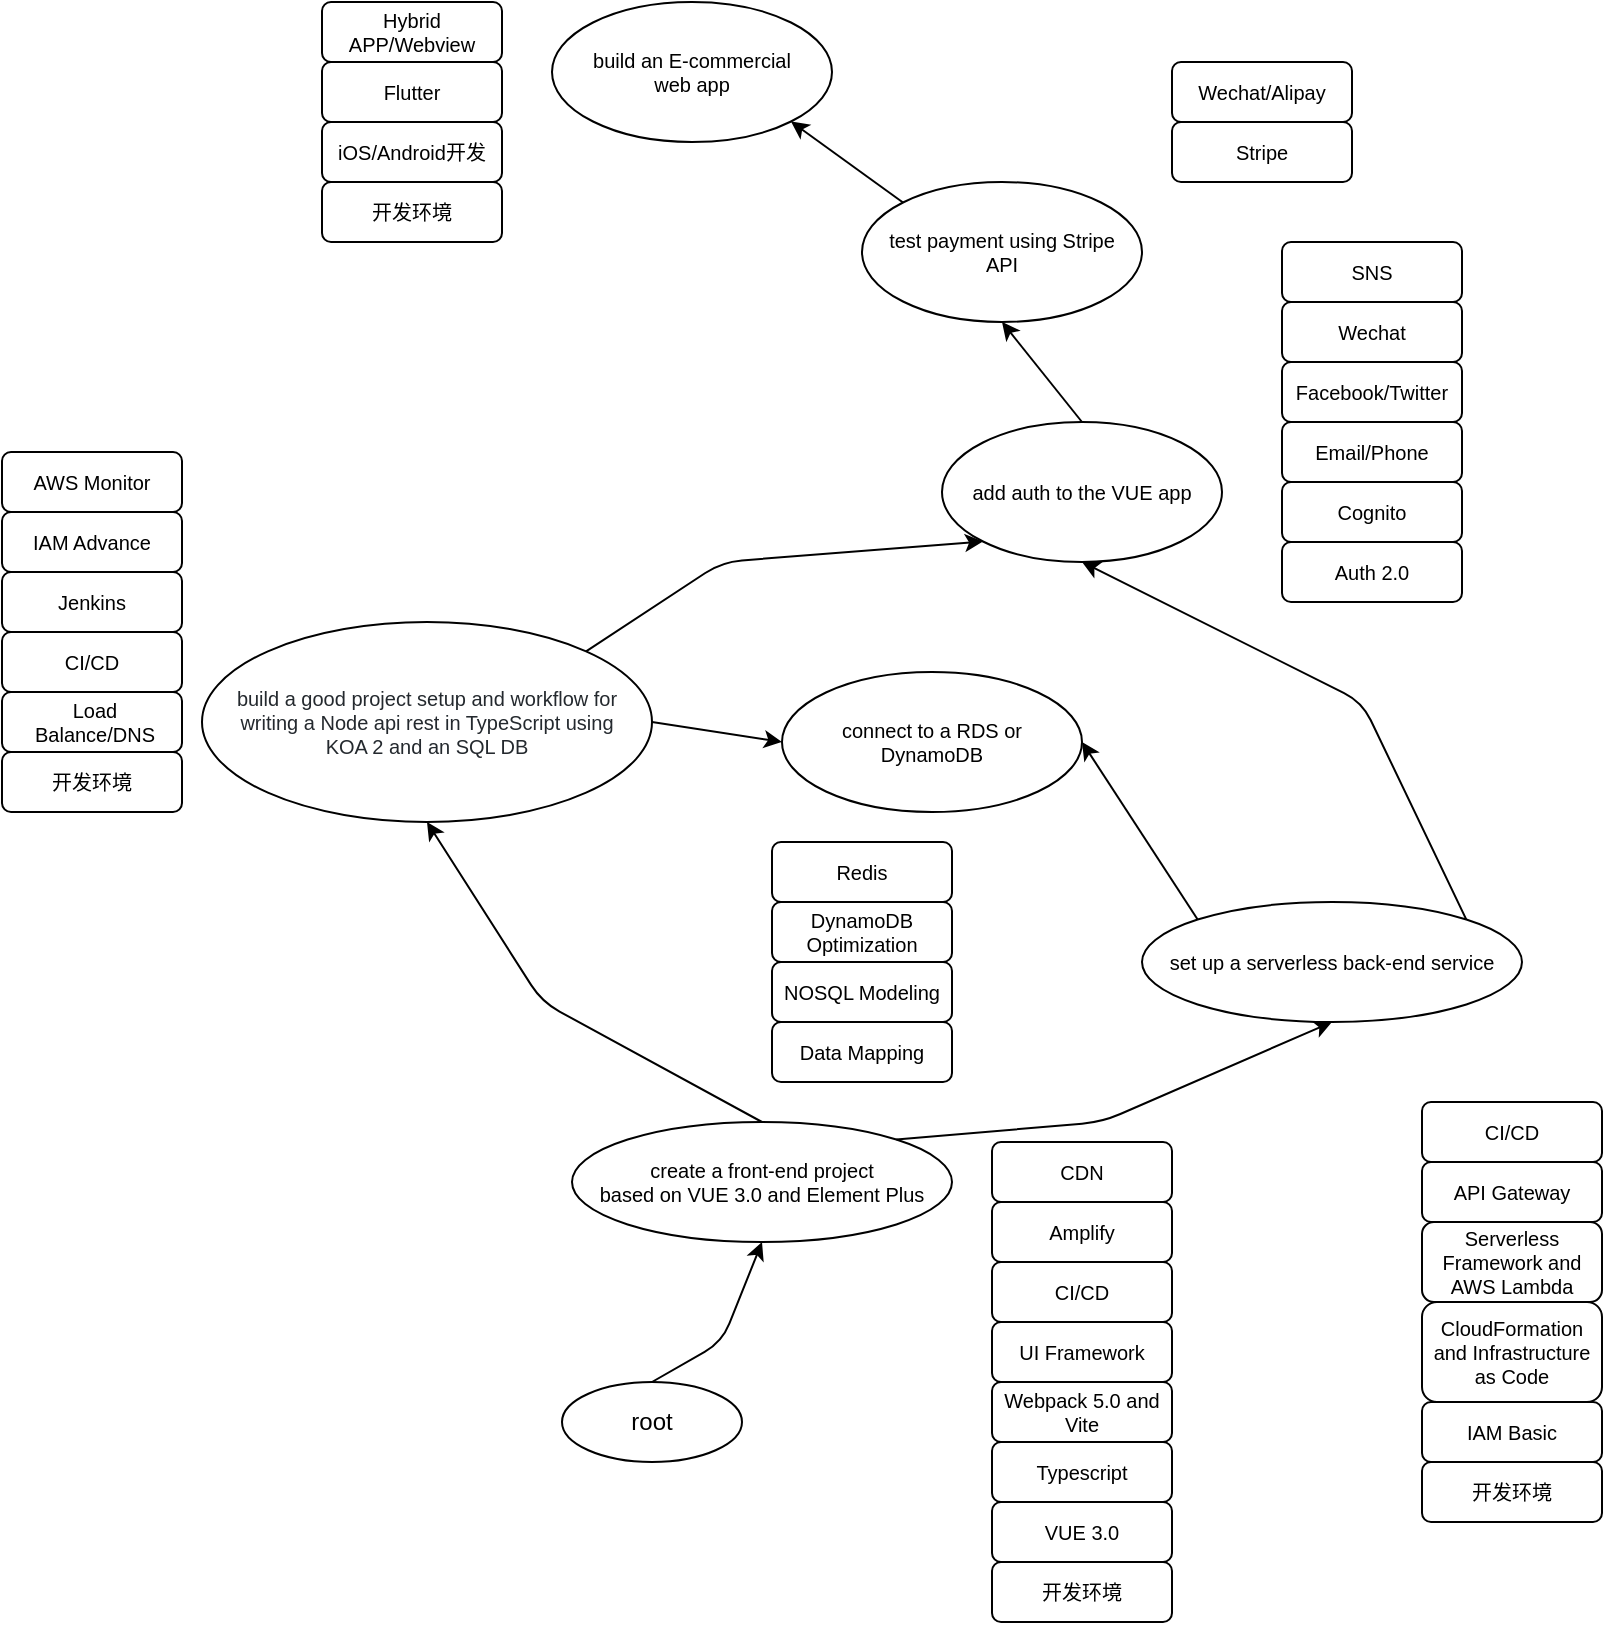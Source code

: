<mxfile version="14.0.1" type="github" pages="2">
  <diagram id="wDrhhhbncnmPJ3qnjKnf" name="full-stack-developer">
    <mxGraphModel dx="1426" dy="769" grid="1" gridSize="10" guides="1" tooltips="1" connect="1" arrows="1" fold="1" page="1" pageScale="1" pageWidth="850" pageHeight="1100" math="0" shadow="0">
      <root>
        <mxCell id="0" />
        <mxCell id="1" parent="0" />
        <mxCell id="trvjEH5c3W9_KcDelt6N-1" value="root" style="ellipse;whiteSpace=wrap;html=1;" parent="1" vertex="1">
          <mxGeometry x="300" y="810" width="90" height="40" as="geometry" />
        </mxCell>
        <mxCell id="trvjEH5c3W9_KcDelt6N-2" value="create a front-end project&lt;br style=&quot;font-size: 10px&quot;&gt;based on VUE 3.0 and Element Plus" style="ellipse;whiteSpace=wrap;html=1;fontSize=10;" parent="1" vertex="1">
          <mxGeometry x="305" y="680" width="190" height="60" as="geometry" />
        </mxCell>
        <mxCell id="trvjEH5c3W9_KcDelt6N-3" value="set up a serverless back-end service" style="ellipse;whiteSpace=wrap;html=1;fontSize=10;" parent="1" vertex="1">
          <mxGeometry x="590" y="570" width="190" height="60" as="geometry" />
        </mxCell>
        <mxCell id="trvjEH5c3W9_KcDelt6N-4" value="&lt;span style=&quot;color: rgb(36 , 41 , 46) ; font-size: 10px ; background-color: rgb(255 , 255 , 255)&quot;&gt;build a good project setup and workflow for writing a Node api rest in TypeScript using KOA 2 and an SQL DB&lt;/span&gt;" style="ellipse;whiteSpace=wrap;html=1;fontSize=10;spacingTop=0;spacingLeft=10;spacingRight=10;" parent="1" vertex="1">
          <mxGeometry x="120" y="430" width="225" height="100" as="geometry" />
        </mxCell>
        <mxCell id="trvjEH5c3W9_KcDelt6N-5" value="" style="endArrow=classic;html=1;fontSize=10;entryX=0.5;entryY=1;entryDx=0;entryDy=0;exitX=0.5;exitY=0;exitDx=0;exitDy=0;" parent="1" source="trvjEH5c3W9_KcDelt6N-1" target="trvjEH5c3W9_KcDelt6N-2" edge="1">
          <mxGeometry width="50" height="50" relative="1" as="geometry">
            <mxPoint x="180" y="590" as="sourcePoint" />
            <mxPoint x="230" y="540" as="targetPoint" />
            <Array as="points">
              <mxPoint x="380" y="790" />
            </Array>
          </mxGeometry>
        </mxCell>
        <mxCell id="trvjEH5c3W9_KcDelt6N-6" value="" style="endArrow=classic;html=1;fontSize=10;entryX=0.5;entryY=1;entryDx=0;entryDy=0;exitX=1;exitY=0;exitDx=0;exitDy=0;" parent="1" source="trvjEH5c3W9_KcDelt6N-2" target="trvjEH5c3W9_KcDelt6N-3" edge="1">
          <mxGeometry width="50" height="50" relative="1" as="geometry">
            <mxPoint x="180" y="590" as="sourcePoint" />
            <mxPoint x="230" y="540" as="targetPoint" />
            <Array as="points">
              <mxPoint x="570" y="680" />
            </Array>
          </mxGeometry>
        </mxCell>
        <mxCell id="trvjEH5c3W9_KcDelt6N-7" value="" style="endArrow=classic;html=1;fontSize=10;entryX=0.5;entryY=1;entryDx=0;entryDy=0;exitX=0.5;exitY=0;exitDx=0;exitDy=0;" parent="1" source="trvjEH5c3W9_KcDelt6N-2" target="trvjEH5c3W9_KcDelt6N-4" edge="1">
          <mxGeometry width="50" height="50" relative="1" as="geometry">
            <mxPoint x="180" y="590" as="sourcePoint" />
            <mxPoint x="230" y="540" as="targetPoint" />
            <Array as="points">
              <mxPoint x="290" y="620" />
            </Array>
          </mxGeometry>
        </mxCell>
        <mxCell id="trvjEH5c3W9_KcDelt6N-8" value="add auth to the VUE app" style="ellipse;whiteSpace=wrap;html=1;fontSize=10;" parent="1" vertex="1">
          <mxGeometry x="490" y="330" width="140" height="70" as="geometry" />
        </mxCell>
        <mxCell id="trvjEH5c3W9_KcDelt6N-9" value="" style="endArrow=classic;html=1;fontSize=10;entryX=0;entryY=1;entryDx=0;entryDy=0;exitX=1;exitY=0;exitDx=0;exitDy=0;" parent="1" source="trvjEH5c3W9_KcDelt6N-4" target="trvjEH5c3W9_KcDelt6N-8" edge="1">
          <mxGeometry width="50" height="50" relative="1" as="geometry">
            <mxPoint x="430" y="570" as="sourcePoint" />
            <mxPoint x="480" y="520" as="targetPoint" />
            <Array as="points">
              <mxPoint x="380" y="400" />
            </Array>
          </mxGeometry>
        </mxCell>
        <mxCell id="trvjEH5c3W9_KcDelt6N-10" value="" style="endArrow=classic;html=1;fontSize=10;entryX=0.5;entryY=1;entryDx=0;entryDy=0;exitX=1;exitY=0;exitDx=0;exitDy=0;" parent="1" source="trvjEH5c3W9_KcDelt6N-3" target="trvjEH5c3W9_KcDelt6N-8" edge="1">
          <mxGeometry width="50" height="50" relative="1" as="geometry">
            <mxPoint x="490" y="510" as="sourcePoint" />
            <mxPoint x="540" y="460" as="targetPoint" />
            <Array as="points">
              <mxPoint x="700" y="470" />
            </Array>
          </mxGeometry>
        </mxCell>
        <mxCell id="trvjEH5c3W9_KcDelt6N-11" value="test payment using Stripe API" style="ellipse;whiteSpace=wrap;html=1;fontSize=10;spacingLeft=10;spacingRight=10;" parent="1" vertex="1">
          <mxGeometry x="450" y="210" width="140" height="70" as="geometry" />
        </mxCell>
        <mxCell id="trvjEH5c3W9_KcDelt6N-12" value="" style="endArrow=classic;html=1;fontSize=10;entryX=0.5;entryY=1;entryDx=0;entryDy=0;exitX=0.5;exitY=0;exitDx=0;exitDy=0;" parent="1" source="trvjEH5c3W9_KcDelt6N-8" target="trvjEH5c3W9_KcDelt6N-11" edge="1">
          <mxGeometry width="50" height="50" relative="1" as="geometry">
            <mxPoint x="440" y="630" as="sourcePoint" />
            <mxPoint x="490" y="580" as="targetPoint" />
          </mxGeometry>
        </mxCell>
        <mxCell id="trvjEH5c3W9_KcDelt6N-13" value="build an E-commercial web app" style="ellipse;whiteSpace=wrap;html=1;fontSize=10;spacingLeft=10;spacingRight=10;" parent="1" vertex="1">
          <mxGeometry x="295" y="120" width="140" height="70" as="geometry" />
        </mxCell>
        <mxCell id="trvjEH5c3W9_KcDelt6N-14" value="connect to a RDS or DynamoDB" style="ellipse;whiteSpace=wrap;html=1;fontSize=10;spacingLeft=10;spacingRight=10;" parent="1" vertex="1">
          <mxGeometry x="410" y="455" width="150" height="70" as="geometry" />
        </mxCell>
        <mxCell id="trvjEH5c3W9_KcDelt6N-15" value="" style="endArrow=classic;html=1;fontSize=10;exitX=1;exitY=0.5;exitDx=0;exitDy=0;entryX=0;entryY=0.5;entryDx=0;entryDy=0;" parent="1" source="trvjEH5c3W9_KcDelt6N-4" target="trvjEH5c3W9_KcDelt6N-14" edge="1">
          <mxGeometry width="50" height="50" relative="1" as="geometry">
            <mxPoint x="570" y="480" as="sourcePoint" />
            <mxPoint x="620" y="430" as="targetPoint" />
          </mxGeometry>
        </mxCell>
        <mxCell id="trvjEH5c3W9_KcDelt6N-16" value="" style="endArrow=classic;html=1;fontSize=10;exitX=0;exitY=0;exitDx=0;exitDy=0;entryX=1;entryY=0.5;entryDx=0;entryDy=0;" parent="1" source="trvjEH5c3W9_KcDelt6N-3" target="trvjEH5c3W9_KcDelt6N-14" edge="1">
          <mxGeometry width="50" height="50" relative="1" as="geometry">
            <mxPoint x="570" y="480" as="sourcePoint" />
            <mxPoint x="620" y="430" as="targetPoint" />
          </mxGeometry>
        </mxCell>
        <mxCell id="trvjEH5c3W9_KcDelt6N-17" value="" style="endArrow=classic;html=1;fontSize=10;entryX=1;entryY=1;entryDx=0;entryDy=0;exitX=0;exitY=0;exitDx=0;exitDy=0;" parent="1" source="trvjEH5c3W9_KcDelt6N-11" target="trvjEH5c3W9_KcDelt6N-13" edge="1">
          <mxGeometry width="50" height="50" relative="1" as="geometry">
            <mxPoint x="570" y="480" as="sourcePoint" />
            <mxPoint x="620" y="430" as="targetPoint" />
          </mxGeometry>
        </mxCell>
        <mxCell id="trvjEH5c3W9_KcDelt6N-20" value="VUE 3.0" style="rounded=1;whiteSpace=wrap;html=1;fontSize=10;" parent="1" vertex="1">
          <mxGeometry x="515" y="870" width="90" height="30" as="geometry" />
        </mxCell>
        <mxCell id="trvjEH5c3W9_KcDelt6N-21" value="Typescript" style="rounded=1;whiteSpace=wrap;html=1;fontSize=10;" parent="1" vertex="1">
          <mxGeometry x="515" y="840" width="90" height="30" as="geometry" />
        </mxCell>
        <mxCell id="trvjEH5c3W9_KcDelt6N-22" value="开发环境" style="rounded=1;whiteSpace=wrap;html=1;fontSize=10;" parent="1" vertex="1">
          <mxGeometry x="515" y="900" width="90" height="30" as="geometry" />
        </mxCell>
        <mxCell id="trvjEH5c3W9_KcDelt6N-24" value="Webpack 5.0 and Vite" style="rounded=1;whiteSpace=wrap;html=1;fontSize=10;" parent="1" vertex="1">
          <mxGeometry x="515" y="810" width="90" height="30" as="geometry" />
        </mxCell>
        <mxCell id="trvjEH5c3W9_KcDelt6N-26" value="UI Framework" style="rounded=1;whiteSpace=wrap;html=1;fontSize=10;" parent="1" vertex="1">
          <mxGeometry x="515" y="780" width="90" height="30" as="geometry" />
        </mxCell>
        <mxCell id="trvjEH5c3W9_KcDelt6N-27" value="Serverless Framework and AWS Lambda" style="rounded=1;whiteSpace=wrap;html=1;fontSize=10;" parent="1" vertex="1">
          <mxGeometry x="730" y="730" width="90" height="40" as="geometry" />
        </mxCell>
        <mxCell id="trvjEH5c3W9_KcDelt6N-28" value="IAM Basic" style="rounded=1;whiteSpace=wrap;html=1;fontSize=10;" parent="1" vertex="1">
          <mxGeometry x="730" y="820" width="90" height="30" as="geometry" />
        </mxCell>
        <mxCell id="trvjEH5c3W9_KcDelt6N-29" value="CloudFormation and Infrastructure as Code" style="rounded=1;whiteSpace=wrap;html=1;fontSize=10;" parent="1" vertex="1">
          <mxGeometry x="730" y="770" width="90" height="50" as="geometry" />
        </mxCell>
        <mxCell id="trvjEH5c3W9_KcDelt6N-31" value="API Gateway" style="rounded=1;whiteSpace=wrap;html=1;fontSize=10;" parent="1" vertex="1">
          <mxGeometry x="730" y="700" width="90" height="30" as="geometry" />
        </mxCell>
        <mxCell id="trvjEH5c3W9_KcDelt6N-33" value="CI/CD" style="rounded=1;whiteSpace=wrap;html=1;fontSize=10;" parent="1" vertex="1">
          <mxGeometry x="730" y="670" width="90" height="30" as="geometry" />
        </mxCell>
        <mxCell id="trvjEH5c3W9_KcDelt6N-34" value="Data Mapping" style="rounded=1;whiteSpace=wrap;html=1;fontSize=10;" parent="1" vertex="1">
          <mxGeometry x="405" y="630" width="90" height="30" as="geometry" />
        </mxCell>
        <mxCell id="trvjEH5c3W9_KcDelt6N-36" value="NOSQL Modeling" style="rounded=1;whiteSpace=wrap;html=1;fontSize=10;" parent="1" vertex="1">
          <mxGeometry x="405" y="600" width="90" height="30" as="geometry" />
        </mxCell>
        <mxCell id="trvjEH5c3W9_KcDelt6N-37" value="DynamoDB Optimization" style="rounded=1;whiteSpace=wrap;html=1;fontSize=10;" parent="1" vertex="1">
          <mxGeometry x="405" y="570" width="90" height="30" as="geometry" />
        </mxCell>
        <mxCell id="trvjEH5c3W9_KcDelt6N-38" value="Load Balance/DNS" style="rounded=1;whiteSpace=wrap;html=1;fontSize=10;spacingLeft=3;" parent="1" vertex="1">
          <mxGeometry x="20" y="465" width="90" height="30" as="geometry" />
        </mxCell>
        <mxCell id="trvjEH5c3W9_KcDelt6N-40" value="CI/CD" style="rounded=1;whiteSpace=wrap;html=1;fontSize=10;" parent="1" vertex="1">
          <mxGeometry x="20" y="435" width="90" height="30" as="geometry" />
        </mxCell>
        <mxCell id="trvjEH5c3W9_KcDelt6N-41" value="开发环境" style="rounded=1;whiteSpace=wrap;html=1;fontSize=10;" parent="1" vertex="1">
          <mxGeometry x="730" y="850" width="90" height="30" as="geometry" />
        </mxCell>
        <mxCell id="trvjEH5c3W9_KcDelt6N-42" value="开发环境" style="rounded=1;whiteSpace=wrap;html=1;fontSize=10;" parent="1" vertex="1">
          <mxGeometry x="20" y="495" width="90" height="30" as="geometry" />
        </mxCell>
        <mxCell id="trvjEH5c3W9_KcDelt6N-45" value="CI/CD" style="rounded=1;whiteSpace=wrap;html=1;fontSize=10;" parent="1" vertex="1">
          <mxGeometry x="515" y="750" width="90" height="30" as="geometry" />
        </mxCell>
        <mxCell id="trvjEH5c3W9_KcDelt6N-46" value="Amplify" style="rounded=1;whiteSpace=wrap;html=1;fontSize=10;" parent="1" vertex="1">
          <mxGeometry x="515" y="720" width="90" height="30" as="geometry" />
        </mxCell>
        <mxCell id="trvjEH5c3W9_KcDelt6N-47" value="Cognito" style="rounded=1;whiteSpace=wrap;html=1;fontSize=10;" parent="1" vertex="1">
          <mxGeometry x="660" y="360" width="90" height="30" as="geometry" />
        </mxCell>
        <mxCell id="trvjEH5c3W9_KcDelt6N-48" value="Email/Phone" style="rounded=1;whiteSpace=wrap;html=1;fontSize=10;" parent="1" vertex="1">
          <mxGeometry x="660" y="330" width="90" height="30" as="geometry" />
        </mxCell>
        <mxCell id="trvjEH5c3W9_KcDelt6N-49" value="Facebook/Twitter" style="rounded=1;whiteSpace=wrap;html=1;fontSize=10;" parent="1" vertex="1">
          <mxGeometry x="660" y="300" width="90" height="30" as="geometry" />
        </mxCell>
        <mxCell id="trvjEH5c3W9_KcDelt6N-50" value="Wechat" style="rounded=1;whiteSpace=wrap;html=1;fontSize=10;" parent="1" vertex="1">
          <mxGeometry x="660" y="270" width="90" height="30" as="geometry" />
        </mxCell>
        <mxCell id="trvjEH5c3W9_KcDelt6N-51" value="Auth 2.0" style="rounded=1;whiteSpace=wrap;html=1;fontSize=10;" parent="1" vertex="1">
          <mxGeometry x="660" y="390" width="90" height="30" as="geometry" />
        </mxCell>
        <mxCell id="trvjEH5c3W9_KcDelt6N-52" value="Stripe" style="rounded=1;whiteSpace=wrap;html=1;fontSize=10;" parent="1" vertex="1">
          <mxGeometry x="605" y="180" width="90" height="30" as="geometry" />
        </mxCell>
        <mxCell id="trvjEH5c3W9_KcDelt6N-53" value="Wechat/Alipay" style="rounded=1;whiteSpace=wrap;html=1;fontSize=10;" parent="1" vertex="1">
          <mxGeometry x="605" y="150" width="90" height="30" as="geometry" />
        </mxCell>
        <mxCell id="trvjEH5c3W9_KcDelt6N-54" value="Flutter" style="rounded=1;whiteSpace=wrap;html=1;fontSize=10;" parent="1" vertex="1">
          <mxGeometry x="180" y="150" width="90" height="30" as="geometry" />
        </mxCell>
        <mxCell id="trvjEH5c3W9_KcDelt6N-55" value="Hybrid APP/Webview" style="rounded=1;whiteSpace=wrap;html=1;fontSize=10;" parent="1" vertex="1">
          <mxGeometry x="180" y="120" width="90" height="30" as="geometry" />
        </mxCell>
        <mxCell id="trvjEH5c3W9_KcDelt6N-56" value="Jenkins" style="rounded=1;whiteSpace=wrap;html=1;fontSize=10;" parent="1" vertex="1">
          <mxGeometry x="20" y="405" width="90" height="30" as="geometry" />
        </mxCell>
        <mxCell id="trvjEH5c3W9_KcDelt6N-57" value="iOS/Android开发" style="rounded=1;whiteSpace=wrap;html=1;fontSize=10;" parent="1" vertex="1">
          <mxGeometry x="180" y="180" width="90" height="30" as="geometry" />
        </mxCell>
        <mxCell id="trvjEH5c3W9_KcDelt6N-58" value="CDN" style="rounded=1;whiteSpace=wrap;html=1;fontSize=10;" parent="1" vertex="1">
          <mxGeometry x="515" y="690" width="90" height="30" as="geometry" />
        </mxCell>
        <mxCell id="trvjEH5c3W9_KcDelt6N-59" value="IAM Advance" style="rounded=1;whiteSpace=wrap;html=1;fontSize=10;" parent="1" vertex="1">
          <mxGeometry x="20" y="375" width="90" height="30" as="geometry" />
        </mxCell>
        <mxCell id="trvjEH5c3W9_KcDelt6N-60" value="AWS Monitor" style="rounded=1;whiteSpace=wrap;html=1;fontSize=10;" parent="1" vertex="1">
          <mxGeometry x="20" y="345" width="90" height="30" as="geometry" />
        </mxCell>
        <mxCell id="trvjEH5c3W9_KcDelt6N-61" value="SNS" style="rounded=1;whiteSpace=wrap;html=1;fontSize=10;" parent="1" vertex="1">
          <mxGeometry x="660" y="240" width="90" height="30" as="geometry" />
        </mxCell>
        <mxCell id="trvjEH5c3W9_KcDelt6N-62" value="开发环境" style="rounded=1;whiteSpace=wrap;html=1;fontSize=10;" parent="1" vertex="1">
          <mxGeometry x="180" y="210" width="90" height="30" as="geometry" />
        </mxCell>
        <mxCell id="trvjEH5c3W9_KcDelt6N-63" value="Redis" style="rounded=1;whiteSpace=wrap;html=1;fontSize=10;" parent="1" vertex="1">
          <mxGeometry x="405" y="540" width="90" height="30" as="geometry" />
        </mxCell>
      </root>
    </mxGraphModel>
  </diagram>
  <diagram id="8PXX-kVf_MpcwkGfmIYG" name="Page-2">
    <mxGraphModel dx="1426" dy="769" grid="1" gridSize="10" guides="1" tooltips="1" connect="1" arrows="1" fold="1" page="1" pageScale="1" pageWidth="850" pageHeight="1100" math="0" shadow="0">
      <root>
        <mxCell id="RKzCFEAGCsUaCsWhUuP3-0" />
        <mxCell id="RKzCFEAGCsUaCsWhUuP3-1" parent="RKzCFEAGCsUaCsWhUuP3-0" />
        <mxCell id="RKzCFEAGCsUaCsWhUuP3-2" value="root" style="ellipse;whiteSpace=wrap;html=1;" vertex="1" parent="RKzCFEAGCsUaCsWhUuP3-1">
          <mxGeometry x="300" y="560" width="100" height="50" as="geometry" />
        </mxCell>
        <mxCell id="RKzCFEAGCsUaCsWhUuP3-3" value="ESXI" style="ellipse;whiteSpace=wrap;html=1;" vertex="1" parent="RKzCFEAGCsUaCsWhUuP3-1">
          <mxGeometry x="370" y="480" width="90" height="40" as="geometry" />
        </mxCell>
        <mxCell id="RKzCFEAGCsUaCsWhUuP3-4" value="OpenWRT" style="ellipse;whiteSpace=wrap;html=1;" vertex="1" parent="RKzCFEAGCsUaCsWhUuP3-1">
          <mxGeometry x="510" y="460" width="90" height="40" as="geometry" />
        </mxCell>
        <mxCell id="RKzCFEAGCsUaCsWhUuP3-5" value="VPS" style="ellipse;whiteSpace=wrap;html=1;" vertex="1" parent="RKzCFEAGCsUaCsWhUuP3-1">
          <mxGeometry x="335" y="825" width="90" height="40" as="geometry" />
        </mxCell>
        <mxCell id="RKzCFEAGCsUaCsWhUuP3-10" value="NAS" style="ellipse;whiteSpace=wrap;html=1;" vertex="1" parent="RKzCFEAGCsUaCsWhUuP3-1">
          <mxGeometry x="290" y="430" width="90" height="40" as="geometry" />
        </mxCell>
        <mxCell id="RKzCFEAGCsUaCsWhUuP3-43" style="edgeStyle=orthogonalEdgeStyle;rounded=0;orthogonalLoop=1;jettySize=auto;html=1;exitX=0.5;exitY=1;exitDx=0;exitDy=0;" edge="1" parent="RKzCFEAGCsUaCsWhUuP3-1" source="RKzCFEAGCsUaCsWhUuP3-11" target="RKzCFEAGCsUaCsWhUuP3-5">
          <mxGeometry relative="1" as="geometry" />
        </mxCell>
        <mxCell id="RKzCFEAGCsUaCsWhUuP3-11" value="Cloudflare" style="ellipse;whiteSpace=wrap;html=1;" vertex="1" parent="RKzCFEAGCsUaCsWhUuP3-1">
          <mxGeometry x="310" y="710" width="90" height="40" as="geometry" />
        </mxCell>
        <mxCell id="RKzCFEAGCsUaCsWhUuP3-16" value="云盘" style="ellipse;whiteSpace=wrap;html=1;" vertex="1" parent="RKzCFEAGCsUaCsWhUuP3-1">
          <mxGeometry x="410" y="100" width="90" height="40" as="geometry" />
        </mxCell>
        <mxCell id="RKzCFEAGCsUaCsWhUuP3-17" value="Client" style="ellipse;whiteSpace=wrap;html=1;" vertex="1" parent="RKzCFEAGCsUaCsWhUuP3-1">
          <mxGeometry x="180" y="510" width="90" height="40" as="geometry" />
        </mxCell>
        <mxCell id="RKzCFEAGCsUaCsWhUuP3-18" value="iOS" style="rounded=1;whiteSpace=wrap;html=1;" vertex="1" parent="RKzCFEAGCsUaCsWhUuP3-1">
          <mxGeometry x="40" y="440" width="100" height="30" as="geometry" />
        </mxCell>
        <mxCell id="RKzCFEAGCsUaCsWhUuP3-19" value="Android" style="rounded=1;whiteSpace=wrap;html=1;" vertex="1" parent="RKzCFEAGCsUaCsWhUuP3-1">
          <mxGeometry x="40" y="470" width="100" height="30" as="geometry" />
        </mxCell>
        <mxCell id="RKzCFEAGCsUaCsWhUuP3-20" value="PC" style="rounded=1;whiteSpace=wrap;html=1;" vertex="1" parent="RKzCFEAGCsUaCsWhUuP3-1">
          <mxGeometry x="40" y="500" width="100" height="30" as="geometry" />
        </mxCell>
        <mxCell id="RKzCFEAGCsUaCsWhUuP3-21" value="MAc" style="rounded=1;whiteSpace=wrap;html=1;" vertex="1" parent="RKzCFEAGCsUaCsWhUuP3-1">
          <mxGeometry x="40" y="530" width="100" height="30" as="geometry" />
        </mxCell>
        <mxCell id="RKzCFEAGCsUaCsWhUuP3-22" value="" style="endArrow=classic;html=1;entryX=1;entryY=1;entryDx=0;entryDy=0;exitX=0;exitY=0;exitDx=0;exitDy=0;" edge="1" parent="RKzCFEAGCsUaCsWhUuP3-1" source="RKzCFEAGCsUaCsWhUuP3-2" target="RKzCFEAGCsUaCsWhUuP3-17">
          <mxGeometry width="50" height="50" relative="1" as="geometry">
            <mxPoint x="400" y="420" as="sourcePoint" />
            <mxPoint x="450" y="370" as="targetPoint" />
          </mxGeometry>
        </mxCell>
        <mxCell id="RKzCFEAGCsUaCsWhUuP3-23" value="" style="endArrow=classic;html=1;exitX=1;exitY=0;exitDx=0;exitDy=0;entryX=0.5;entryY=1;entryDx=0;entryDy=0;" edge="1" parent="RKzCFEAGCsUaCsWhUuP3-1" source="RKzCFEAGCsUaCsWhUuP3-2" target="RKzCFEAGCsUaCsWhUuP3-3">
          <mxGeometry width="50" height="50" relative="1" as="geometry">
            <mxPoint x="400" y="420" as="sourcePoint" />
            <mxPoint x="450" y="370" as="targetPoint" />
          </mxGeometry>
        </mxCell>
        <mxCell id="RKzCFEAGCsUaCsWhUuP3-25" value="" style="endArrow=classic;html=1;exitX=1;exitY=0.5;exitDx=0;exitDy=0;entryX=0.5;entryY=1;entryDx=0;entryDy=0;" edge="1" parent="RKzCFEAGCsUaCsWhUuP3-1" source="RKzCFEAGCsUaCsWhUuP3-2" target="RKzCFEAGCsUaCsWhUuP3-4">
          <mxGeometry width="50" height="50" relative="1" as="geometry">
            <mxPoint x="395.355" y="577.322" as="sourcePoint" />
            <mxPoint x="465" y="530" as="targetPoint" />
          </mxGeometry>
        </mxCell>
        <mxCell id="RKzCFEAGCsUaCsWhUuP3-26" value="" style="endArrow=classic;html=1;exitX=1;exitY=0.5;exitDx=0;exitDy=0;entryX=0.5;entryY=1;entryDx=0;entryDy=0;" edge="1" parent="RKzCFEAGCsUaCsWhUuP3-1" source="RKzCFEAGCsUaCsWhUuP3-3" target="RKzCFEAGCsUaCsWhUuP3-4">
          <mxGeometry width="50" height="50" relative="1" as="geometry">
            <mxPoint x="395.355" y="577.322" as="sourcePoint" />
            <mxPoint x="390" y="530" as="targetPoint" />
          </mxGeometry>
        </mxCell>
        <mxCell id="RKzCFEAGCsUaCsWhUuP3-28" value="" style="endArrow=classic;html=1;exitX=0.5;exitY=0;exitDx=0;exitDy=0;entryX=0.5;entryY=1;entryDx=0;entryDy=0;" edge="1" parent="RKzCFEAGCsUaCsWhUuP3-1" source="RKzCFEAGCsUaCsWhUuP3-2" target="RKzCFEAGCsUaCsWhUuP3-10">
          <mxGeometry width="50" height="50" relative="1" as="geometry">
            <mxPoint x="395.355" y="577.322" as="sourcePoint" />
            <mxPoint x="425" y="515" as="targetPoint" />
          </mxGeometry>
        </mxCell>
        <mxCell id="RKzCFEAGCsUaCsWhUuP3-29" value="" style="endArrow=classic;html=1;entryX=0.5;entryY=1;entryDx=0;entryDy=0;exitX=0;exitY=0.5;exitDx=0;exitDy=0;" edge="1" parent="RKzCFEAGCsUaCsWhUuP3-1" source="RKzCFEAGCsUaCsWhUuP3-3" target="RKzCFEAGCsUaCsWhUuP3-10">
          <mxGeometry width="50" height="50" relative="1" as="geometry">
            <mxPoint x="390" y="470" as="sourcePoint" />
            <mxPoint x="555" y="475" as="targetPoint" />
          </mxGeometry>
        </mxCell>
        <mxCell id="RKzCFEAGCsUaCsWhUuP3-30" value="trojan" style="rounded=1;whiteSpace=wrap;html=1;" vertex="1" parent="RKzCFEAGCsUaCsWhUuP3-1">
          <mxGeometry x="225" y="800" width="100" height="30" as="geometry" />
        </mxCell>
        <mxCell id="RKzCFEAGCsUaCsWhUuP3-31" value="xray/v2ray" style="rounded=1;whiteSpace=wrap;html=1;" vertex="1" parent="RKzCFEAGCsUaCsWhUuP3-1">
          <mxGeometry x="225" y="830" width="100" height="30" as="geometry" />
        </mxCell>
        <mxCell id="RKzCFEAGCsUaCsWhUuP3-32" value="" style="endArrow=classic;html=1;exitX=0.5;exitY=1;exitDx=0;exitDy=0;entryX=0.5;entryY=0;entryDx=0;entryDy=0;" edge="1" parent="RKzCFEAGCsUaCsWhUuP3-1" source="RKzCFEAGCsUaCsWhUuP3-17" target="RKzCFEAGCsUaCsWhUuP3-11">
          <mxGeometry width="50" height="50" relative="1" as="geometry">
            <mxPoint x="400" y="570" as="sourcePoint" />
            <mxPoint x="290" y="650" as="targetPoint" />
          </mxGeometry>
        </mxCell>
        <mxCell id="RKzCFEAGCsUaCsWhUuP3-33" value="" style="endArrow=classic;html=1;exitX=0.5;exitY=1;exitDx=0;exitDy=0;entryX=0.5;entryY=0;entryDx=0;entryDy=0;" edge="1" parent="RKzCFEAGCsUaCsWhUuP3-1" source="RKzCFEAGCsUaCsWhUuP3-4" target="RKzCFEAGCsUaCsWhUuP3-11">
          <mxGeometry width="50" height="50" relative="1" as="geometry">
            <mxPoint x="235" y="560" as="sourcePoint" />
            <mxPoint x="430" y="640" as="targetPoint" />
          </mxGeometry>
        </mxCell>
        <mxCell id="RKzCFEAGCsUaCsWhUuP3-35" value="CDN" style="rounded=1;whiteSpace=wrap;html=1;" vertex="1" parent="RKzCFEAGCsUaCsWhUuP3-1">
          <mxGeometry x="425" y="700" width="100" height="30" as="geometry" />
        </mxCell>
        <mxCell id="RKzCFEAGCsUaCsWhUuP3-36" value="DNS" style="rounded=1;whiteSpace=wrap;html=1;" vertex="1" parent="RKzCFEAGCsUaCsWhUuP3-1">
          <mxGeometry x="425" y="730" width="100" height="30" as="geometry" />
        </mxCell>
        <mxCell id="RKzCFEAGCsUaCsWhUuP3-40" style="edgeStyle=orthogonalEdgeStyle;rounded=0;orthogonalLoop=1;jettySize=auto;html=1;exitX=1;exitY=0.5;exitDx=0;exitDy=0;entryX=0;entryY=0.5;entryDx=0;entryDy=0;" edge="1" parent="RKzCFEAGCsUaCsWhUuP3-1" source="RKzCFEAGCsUaCsWhUuP3-37" target="RKzCFEAGCsUaCsWhUuP3-11">
          <mxGeometry relative="1" as="geometry" />
        </mxCell>
        <mxCell id="RKzCFEAGCsUaCsWhUuP3-37" value="Domain Name" style="ellipse;whiteSpace=wrap;html=1;" vertex="1" parent="RKzCFEAGCsUaCsWhUuP3-1">
          <mxGeometry x="110" y="710" width="90" height="40" as="geometry" />
        </mxCell>
        <mxCell id="RKzCFEAGCsUaCsWhUuP3-38" value="" style="endArrow=classic;html=1;" edge="1" parent="RKzCFEAGCsUaCsWhUuP3-1">
          <mxGeometry width="50" height="50" relative="1" as="geometry">
            <mxPoint x="400" y="570" as="sourcePoint" />
            <mxPoint x="450" y="520" as="targetPoint" />
          </mxGeometry>
        </mxCell>
        <mxCell id="RKzCFEAGCsUaCsWhUuP3-39" value="" style="endArrow=classic;html=1;" edge="1" parent="RKzCFEAGCsUaCsWhUuP3-1">
          <mxGeometry width="50" height="50" relative="1" as="geometry">
            <mxPoint x="400" y="570" as="sourcePoint" />
            <mxPoint x="450" y="520" as="targetPoint" />
          </mxGeometry>
        </mxCell>
        <mxCell id="RKzCFEAGCsUaCsWhUuP3-41" value="" style="endArrow=classic;html=1;" edge="1" parent="RKzCFEAGCsUaCsWhUuP3-1">
          <mxGeometry width="50" height="50" relative="1" as="geometry">
            <mxPoint x="400" y="570" as="sourcePoint" />
            <mxPoint x="450" y="520" as="targetPoint" />
          </mxGeometry>
        </mxCell>
        <mxCell id="RKzCFEAGCsUaCsWhUuP3-42" value="" style="endArrow=classic;html=1;" edge="1" parent="RKzCFEAGCsUaCsWhUuP3-1">
          <mxGeometry width="50" height="50" relative="1" as="geometry">
            <mxPoint x="400" y="570" as="sourcePoint" />
            <mxPoint x="450" y="520" as="targetPoint" />
          </mxGeometry>
        </mxCell>
        <mxCell id="RKzCFEAGCsUaCsWhUuP3-45" value="DNS" style="rounded=1;whiteSpace=wrap;html=1;" vertex="1" parent="RKzCFEAGCsUaCsWhUuP3-1">
          <mxGeometry x="620" y="430" width="100" height="30" as="geometry" />
        </mxCell>
        <mxCell id="RKzCFEAGCsUaCsWhUuP3-47" value="DDNS" style="rounded=1;whiteSpace=wrap;html=1;" vertex="1" parent="RKzCFEAGCsUaCsWhUuP3-1">
          <mxGeometry x="620" y="460" width="100" height="30" as="geometry" />
        </mxCell>
        <mxCell id="RKzCFEAGCsUaCsWhUuP3-48" value="Git" style="ellipse;whiteSpace=wrap;html=1;" vertex="1" parent="RKzCFEAGCsUaCsWhUuP3-1">
          <mxGeometry x="540" y="820" width="90" height="40" as="geometry" />
        </mxCell>
        <mxCell id="RKzCFEAGCsUaCsWhUuP3-49" value="Blog" style="rounded=1;whiteSpace=wrap;html=1;" vertex="1" parent="RKzCFEAGCsUaCsWhUuP3-1">
          <mxGeometry x="640" y="800" width="100" height="30" as="geometry" />
        </mxCell>
        <mxCell id="RKzCFEAGCsUaCsWhUuP3-52" value="Cloud Drive" style="ellipse;whiteSpace=wrap;html=1;" vertex="1" parent="RKzCFEAGCsUaCsWhUuP3-1">
          <mxGeometry x="45" y="810" width="90" height="40" as="geometry" />
        </mxCell>
      </root>
    </mxGraphModel>
  </diagram>
</mxfile>
